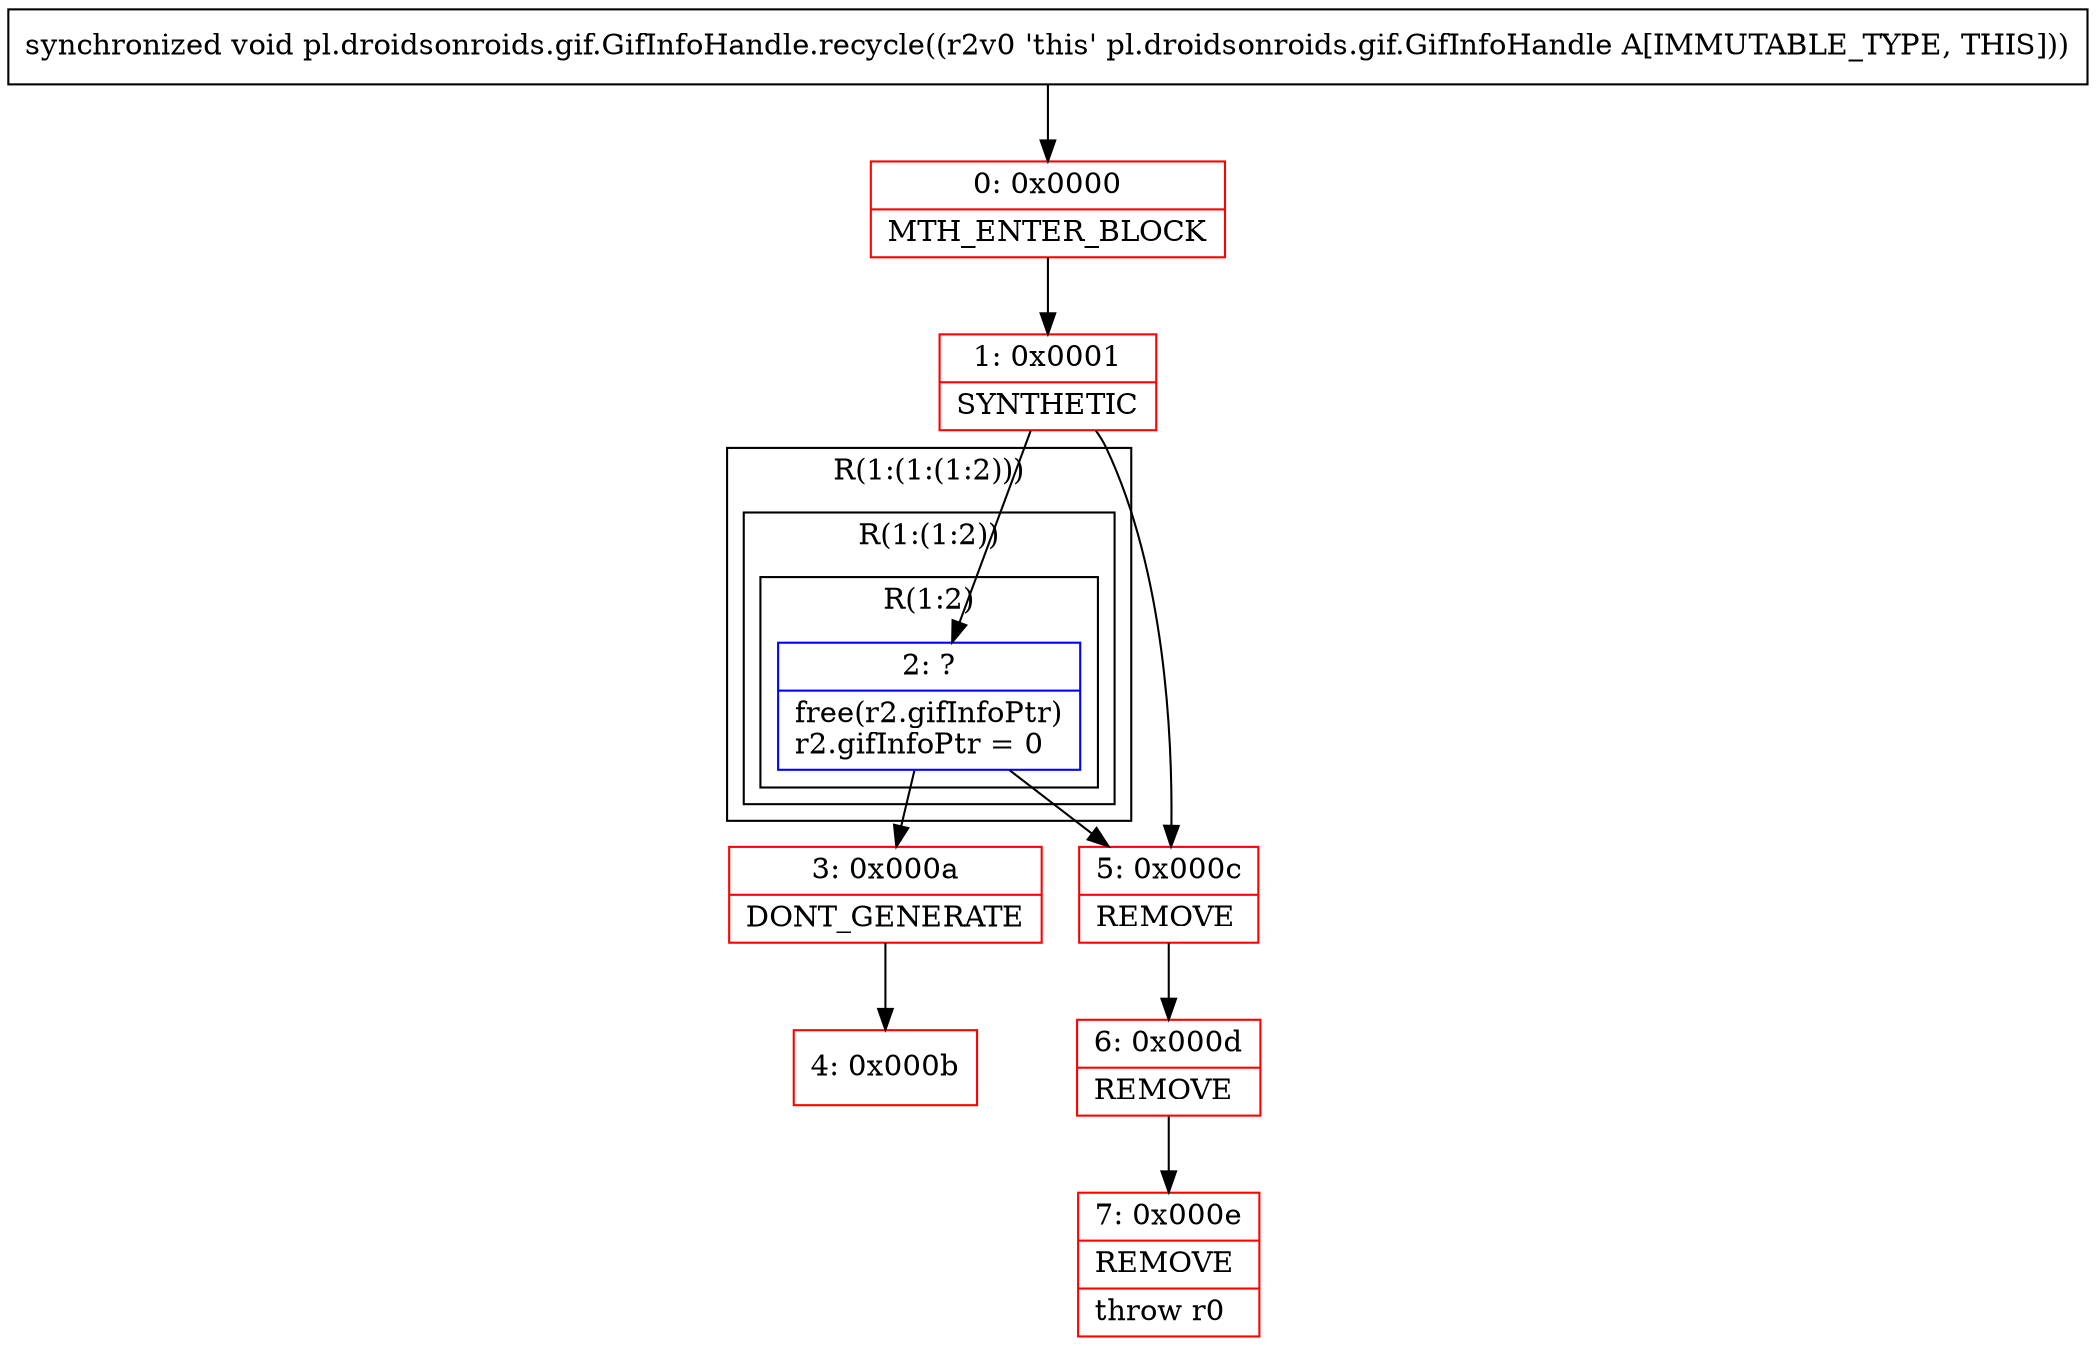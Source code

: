 digraph "CFG forpl.droidsonroids.gif.GifInfoHandle.recycle()V" {
subgraph cluster_Region_1636344830 {
label = "R(1:(1:(1:2)))";
node [shape=record,color=blue];
subgraph cluster_Region_1399987368 {
label = "R(1:(1:2))";
node [shape=record,color=blue];
subgraph cluster_Region_773426223 {
label = "R(1:2)";
node [shape=record,color=blue];
Node_2 [shape=record,label="{2\:\ ?|free(r2.gifInfoPtr)\lr2.gifInfoPtr = 0\l}"];
}
}
}
Node_0 [shape=record,color=red,label="{0\:\ 0x0000|MTH_ENTER_BLOCK\l}"];
Node_1 [shape=record,color=red,label="{1\:\ 0x0001|SYNTHETIC\l}"];
Node_3 [shape=record,color=red,label="{3\:\ 0x000a|DONT_GENERATE\l}"];
Node_4 [shape=record,color=red,label="{4\:\ 0x000b}"];
Node_5 [shape=record,color=red,label="{5\:\ 0x000c|REMOVE\l}"];
Node_6 [shape=record,color=red,label="{6\:\ 0x000d|REMOVE\l}"];
Node_7 [shape=record,color=red,label="{7\:\ 0x000e|REMOVE\l|throw r0\l}"];
MethodNode[shape=record,label="{synchronized void pl.droidsonroids.gif.GifInfoHandle.recycle((r2v0 'this' pl.droidsonroids.gif.GifInfoHandle A[IMMUTABLE_TYPE, THIS])) }"];
MethodNode -> Node_0;
Node_2 -> Node_3;
Node_2 -> Node_5;
Node_0 -> Node_1;
Node_1 -> Node_2;
Node_1 -> Node_5;
Node_3 -> Node_4;
Node_5 -> Node_6;
Node_6 -> Node_7;
}

